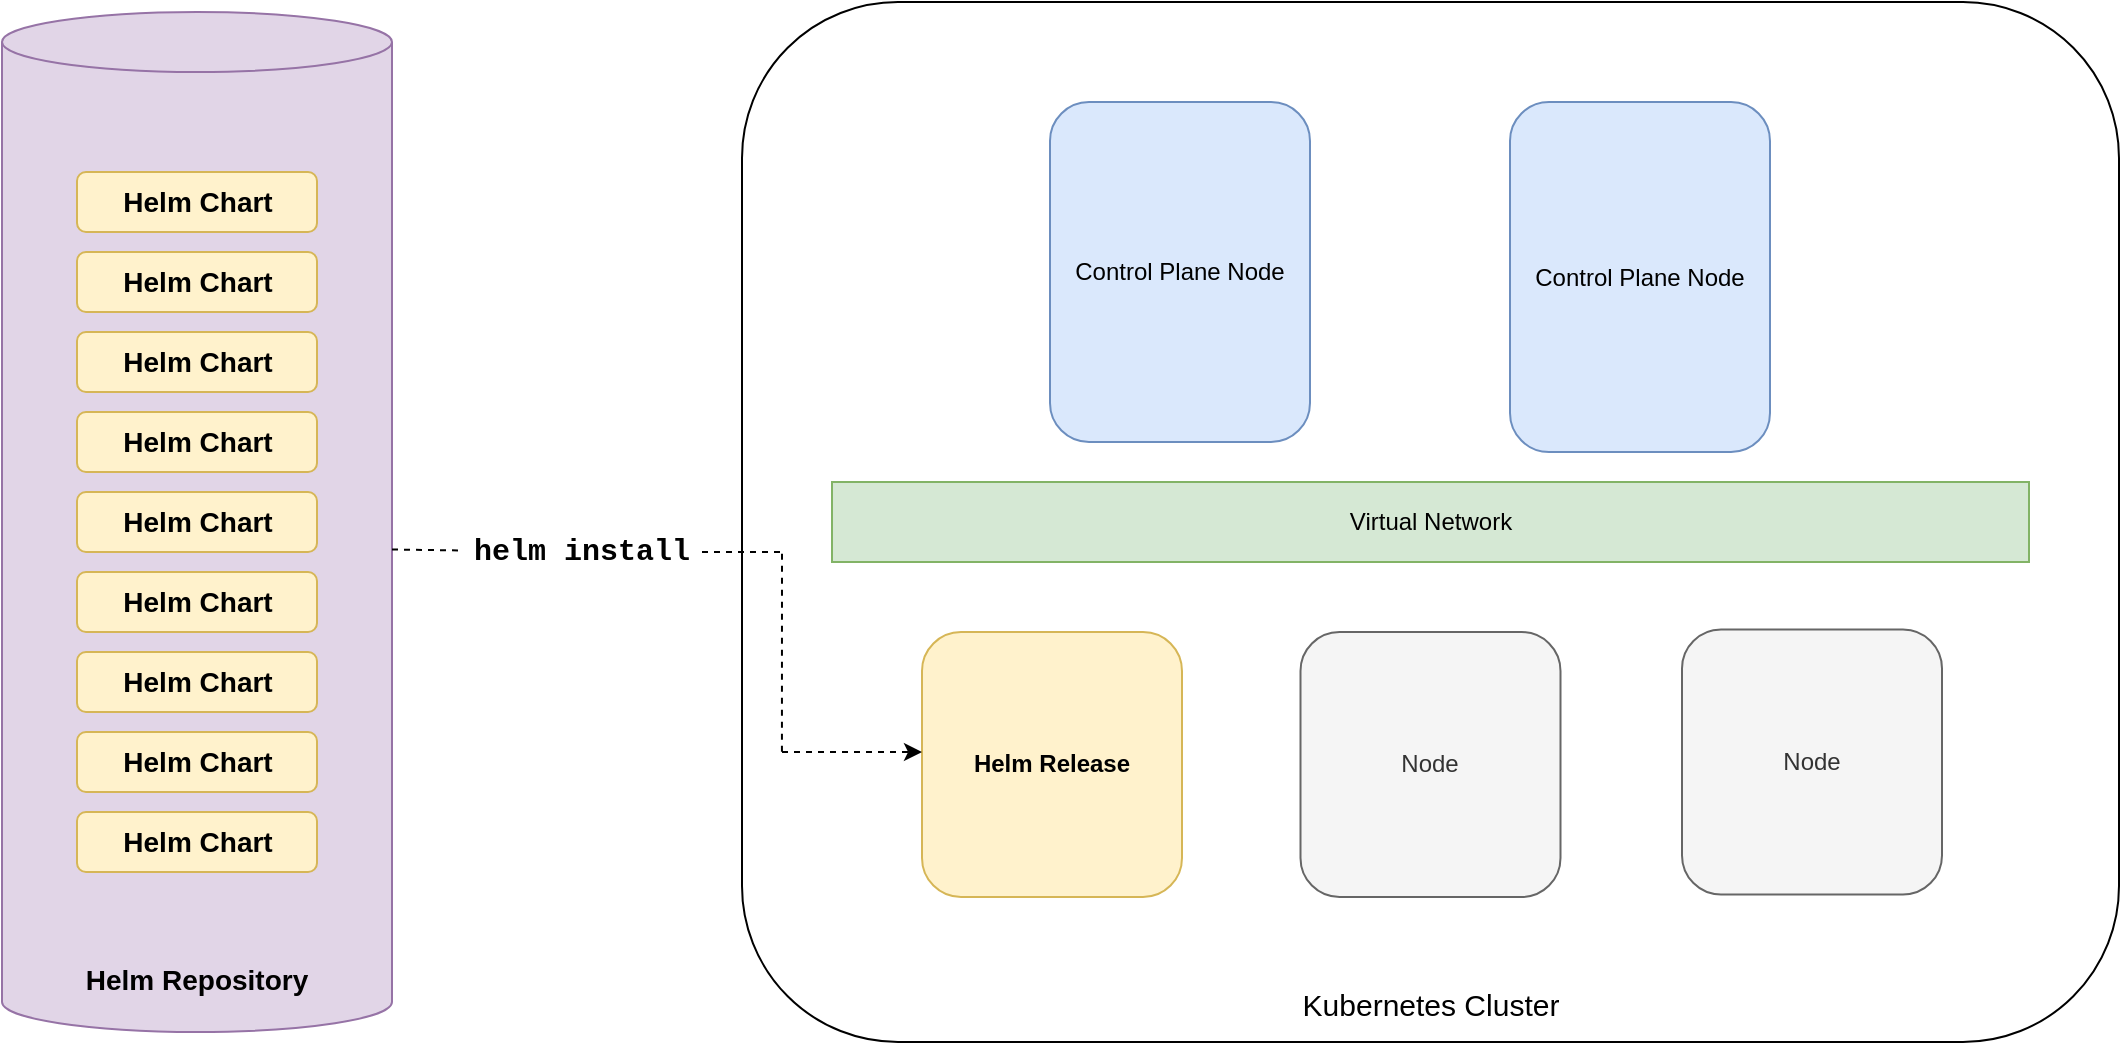 <mxfile version="20.3.0" type="device"><diagram id="EN-se1SoFV0eNxeHjca5" name="Page-1"><mxGraphModel dx="1106" dy="997" grid="1" gridSize="10" guides="1" tooltips="1" connect="1" arrows="1" fold="1" page="1" pageScale="1" pageWidth="1169" pageHeight="827" math="0" shadow="0"><root><mxCell id="0"/><mxCell id="1" parent="0"/><mxCell id="5LltGydfCICiP7VAncF9-1" value="Helm Repository" style="shape=cylinder3;whiteSpace=wrap;html=1;boundedLbl=1;backgroundOutline=1;size=15;fillColor=#e1d5e7;strokeColor=#9673a6;verticalAlign=bottom;fontSize=14;spacingBottom=11;fontStyle=1" parent="1" vertex="1"><mxGeometry x="70" y="200" width="195" height="510" as="geometry"/></mxCell><mxCell id="5LltGydfCICiP7VAncF9-2" value="Helm Chart" style="rounded=1;whiteSpace=wrap;html=1;fontSize=14;fillColor=#fff2cc;strokeColor=#d6b656;fontStyle=1" parent="1" vertex="1"><mxGeometry x="107.5" y="280" width="120" height="30" as="geometry"/></mxCell><mxCell id="5LltGydfCICiP7VAncF9-3" value="Helm Chart" style="rounded=1;whiteSpace=wrap;html=1;fontSize=14;fillColor=#fff2cc;strokeColor=#d6b656;fontStyle=1" parent="1" vertex="1"><mxGeometry x="107.5" y="320" width="120" height="30" as="geometry"/></mxCell><mxCell id="5LltGydfCICiP7VAncF9-4" value="Helm Chart" style="rounded=1;whiteSpace=wrap;html=1;fontSize=14;fillColor=#fff2cc;strokeColor=#d6b656;fontStyle=1" parent="1" vertex="1"><mxGeometry x="107.5" y="360" width="120" height="30" as="geometry"/></mxCell><mxCell id="5LltGydfCICiP7VAncF9-5" value="Helm Chart" style="rounded=1;whiteSpace=wrap;html=1;fontSize=14;fillColor=#fff2cc;strokeColor=#d6b656;fontStyle=1" parent="1" vertex="1"><mxGeometry x="107.5" y="400" width="120" height="30" as="geometry"/></mxCell><mxCell id="5LltGydfCICiP7VAncF9-6" value="Helm Chart" style="rounded=1;whiteSpace=wrap;html=1;fontSize=14;fillColor=#fff2cc;strokeColor=#d6b656;fontStyle=1" parent="1" vertex="1"><mxGeometry x="107.5" y="440" width="120" height="30" as="geometry"/></mxCell><mxCell id="5LltGydfCICiP7VAncF9-7" value="Helm Chart" style="rounded=1;whiteSpace=wrap;html=1;fontSize=14;fillColor=#fff2cc;strokeColor=#d6b656;fontStyle=1" parent="1" vertex="1"><mxGeometry x="107.5" y="480" width="120" height="30" as="geometry"/></mxCell><mxCell id="5LltGydfCICiP7VAncF9-8" value="Helm Chart" style="rounded=1;whiteSpace=wrap;html=1;fontSize=14;fillColor=#fff2cc;strokeColor=#d6b656;fontStyle=1" parent="1" vertex="1"><mxGeometry x="107.5" y="520" width="120" height="30" as="geometry"/></mxCell><mxCell id="5LltGydfCICiP7VAncF9-9" value="Helm Chart" style="rounded=1;whiteSpace=wrap;html=1;fontSize=14;fillColor=#fff2cc;strokeColor=#d6b656;fontStyle=1" parent="1" vertex="1"><mxGeometry x="107.5" y="560" width="120" height="30" as="geometry"/></mxCell><mxCell id="5LltGydfCICiP7VAncF9-13" value="Helm Chart" style="rounded=1;whiteSpace=wrap;html=1;fontSize=14;fillColor=#fff2cc;strokeColor=#d6b656;fontStyle=1" parent="1" vertex="1"><mxGeometry x="107.5" y="600" width="120" height="30" as="geometry"/></mxCell><mxCell id="5LltGydfCICiP7VAncF9-71" value="Kubernetes Cluster" style="rounded=1;whiteSpace=wrap;html=1;fillColor=none;verticalAlign=bottom;fontSize=15;spacingBottom=7;" parent="1" vertex="1"><mxGeometry x="440" y="195" width="688.5" height="520" as="geometry"/></mxCell><mxCell id="5LltGydfCICiP7VAncF9-72" value="&lt;span style=&quot;&quot;&gt;Control Plane Node&lt;/span&gt;" style="rounded=1;whiteSpace=wrap;html=1;fontStyle=0;fillColor=#dae8fc;strokeColor=#6c8ebf;" parent="1" vertex="1"><mxGeometry x="594" y="245" width="130" height="170" as="geometry"/></mxCell><mxCell id="5LltGydfCICiP7VAncF9-82" value="&lt;span style=&quot;&quot;&gt;Control Plane Node&lt;/span&gt;" style="rounded=1;whiteSpace=wrap;html=1;fontStyle=0;fillColor=#dae8fc;strokeColor=#6c8ebf;" parent="1" vertex="1"><mxGeometry x="824" y="245" width="130" height="175" as="geometry"/></mxCell><mxCell id="5LltGydfCICiP7VAncF9-112" value="Node" style="rounded=1;whiteSpace=wrap;html=1;fontStyle=0;fillColor=#f5f5f5;fontColor=#333333;strokeColor=#666666;" parent="1" vertex="1"><mxGeometry x="910" y="508.75" width="130" height="132.5" as="geometry"/></mxCell><mxCell id="5LltGydfCICiP7VAncF9-122" value="&lt;span&gt;Virtual Network&lt;/span&gt;" style="rounded=0;whiteSpace=wrap;html=1;fillColor=#d5e8d4;strokeColor=#82b366;fontStyle=0" parent="1" vertex="1"><mxGeometry x="485" y="435" width="598.5" height="40" as="geometry"/></mxCell><mxCell id="5LltGydfCICiP7VAncF9-126" value="" style="endArrow=none;html=1;rounded=0;fontSize=14;dashed=1;startArrow=none;" parent="1" source="5LltGydfCICiP7VAncF9-136" edge="1"><mxGeometry width="50" height="50" relative="1" as="geometry"><mxPoint x="300" y="480" as="sourcePoint"/><mxPoint x="460" y="470" as="targetPoint"/></mxGeometry></mxCell><mxCell id="5LltGydfCICiP7VAncF9-127" value="Node" style="rounded=1;whiteSpace=wrap;html=1;fontStyle=0;fillColor=#f5f5f5;strokeColor=#666666;fontColor=#333333;" parent="1" vertex="1"><mxGeometry x="719.25" y="510" width="130" height="132.5" as="geometry"/></mxCell><mxCell id="5LltGydfCICiP7VAncF9-128" value="Helm Release" style="rounded=1;whiteSpace=wrap;html=1;fontStyle=1;fillColor=#fff2cc;strokeColor=#d6b656;" parent="1" vertex="1"><mxGeometry x="530" y="510" width="130" height="132.5" as="geometry"/></mxCell><mxCell id="5LltGydfCICiP7VAncF9-129" value="" style="endArrow=none;html=1;rounded=0;fontSize=15;exitX=0.029;exitY=0.721;exitDx=0;exitDy=0;exitPerimeter=0;dashed=1;" parent="1" source="5LltGydfCICiP7VAncF9-71" edge="1"><mxGeometry width="50" height="50" relative="1" as="geometry"><mxPoint x="410" y="520" as="sourcePoint"/><mxPoint x="460" y="470" as="targetPoint"/></mxGeometry></mxCell><mxCell id="5LltGydfCICiP7VAncF9-130" value="" style="endArrow=classic;html=1;rounded=1;dashed=1;fontSize=15;" parent="1" edge="1"><mxGeometry width="50" height="50" relative="1" as="geometry"><mxPoint x="460" y="570" as="sourcePoint"/><mxPoint x="530" y="570" as="targetPoint"/></mxGeometry></mxCell><mxCell id="5LltGydfCICiP7VAncF9-136" value="helm install" style="text;html=1;strokeColor=none;fillColor=default;align=center;verticalAlign=middle;whiteSpace=wrap;rounded=0;fontSize=15;fontFamily=Courier New;fontStyle=1" parent="1" vertex="1"><mxGeometry x="300" y="455" width="120" height="30" as="geometry"/></mxCell><mxCell id="5LltGydfCICiP7VAncF9-137" value="" style="endArrow=none;html=1;rounded=0;fontSize=14;dashed=1;exitX=1;exitY=0.527;exitDx=0;exitDy=0;exitPerimeter=0;" parent="1" source="5LltGydfCICiP7VAncF9-1" target="5LltGydfCICiP7VAncF9-136" edge="1"><mxGeometry width="50" height="50" relative="1" as="geometry"><mxPoint x="265" y="470" as="sourcePoint"/><mxPoint x="460" y="470" as="targetPoint"/></mxGeometry></mxCell></root></mxGraphModel></diagram></mxfile>